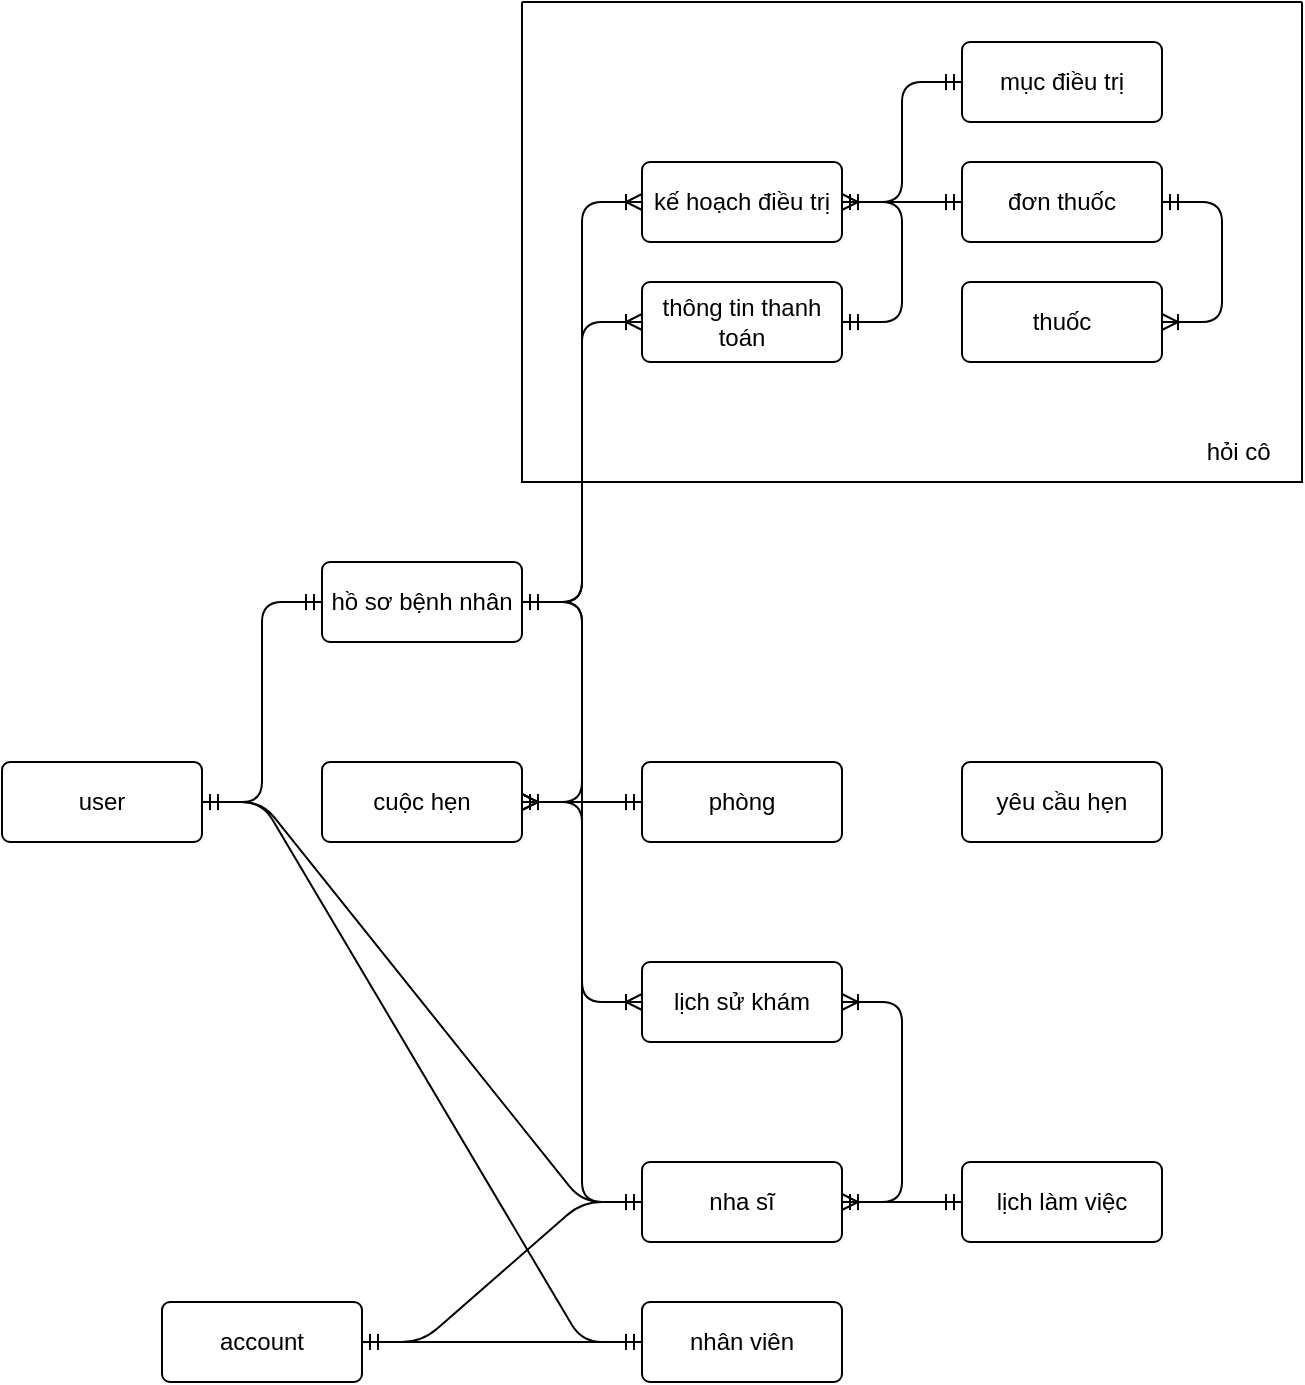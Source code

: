 <mxfile>
    <diagram id="1bojkpimTIEtdHy3e3cQ" name="Page-1">
        <mxGraphModel dx="1058" dy="692" grid="1" gridSize="10" guides="1" tooltips="1" connect="1" arrows="1" fold="1" page="1" pageScale="1" pageWidth="850" pageHeight="1100" math="0" shadow="0">
            <root>
                <mxCell id="0"/>
                <mxCell id="1" parent="0"/>
                <mxCell id="3" value="kế hoạch điều trị&lt;br&gt;" style="rounded=1;arcSize=10;whiteSpace=wrap;html=1;align=center;" parent="1" vertex="1">
                    <mxGeometry x="320" y="100" width="100" height="40" as="geometry"/>
                </mxCell>
                <mxCell id="4" value="hồ sơ bệnh nhân&lt;br&gt;" style="rounded=1;arcSize=10;whiteSpace=wrap;html=1;align=center;" parent="1" vertex="1">
                    <mxGeometry x="160" y="300" width="100" height="40" as="geometry"/>
                </mxCell>
                <mxCell id="5" value="" style="edgeStyle=entityRelationEdgeStyle;fontSize=12;html=1;endArrow=ERoneToMany;startArrow=ERmandOne;exitX=1;exitY=0.5;exitDx=0;exitDy=0;entryX=0;entryY=0.5;entryDx=0;entryDy=0;" parent="1" source="4" target="3" edge="1">
                    <mxGeometry width="100" height="100" relative="1" as="geometry">
                        <mxPoint x="370" y="550" as="sourcePoint"/>
                        <mxPoint x="470" y="450" as="targetPoint"/>
                    </mxGeometry>
                </mxCell>
                <mxCell id="6" value="" style="edgeStyle=entityRelationEdgeStyle;fontSize=12;html=1;endArrow=ERoneToMany;startArrow=ERmandOne;entryX=0;entryY=0.5;entryDx=0;entryDy=0;exitX=1;exitY=0.5;exitDx=0;exitDy=0;" parent="1" source="4" target="2" edge="1">
                    <mxGeometry width="100" height="100" relative="1" as="geometry">
                        <mxPoint x="230" y="290" as="sourcePoint"/>
                        <mxPoint x="410" y="260" as="targetPoint"/>
                    </mxGeometry>
                </mxCell>
                <mxCell id="8" value="" style="edgeStyle=entityRelationEdgeStyle;fontSize=12;html=1;endArrow=ERmandOne;startArrow=ERmandOne;exitX=1;exitY=0.5;exitDx=0;exitDy=0;" parent="1" source="3" target="7" edge="1">
                    <mxGeometry width="100" height="100" relative="1" as="geometry">
                        <mxPoint x="290" y="340" as="sourcePoint"/>
                        <mxPoint x="390" y="240" as="targetPoint"/>
                    </mxGeometry>
                </mxCell>
                <mxCell id="10" value="" style="edgeStyle=entityRelationEdgeStyle;fontSize=12;html=1;endArrow=ERoneToMany;startArrow=ERmandOne;" parent="1" source="2" target="3" edge="1">
                    <mxGeometry width="100" height="100" relative="1" as="geometry">
                        <mxPoint x="290" y="340" as="sourcePoint"/>
                        <mxPoint x="390" y="240" as="targetPoint"/>
                    </mxGeometry>
                </mxCell>
                <mxCell id="12" value="" style="edgeStyle=entityRelationEdgeStyle;fontSize=12;html=1;endArrow=ERmandOne;startArrow=ERmandOne;entryX=0;entryY=0.5;entryDx=0;entryDy=0;" parent="1" target="11" edge="1" source="3">
                    <mxGeometry width="100" height="100" relative="1" as="geometry">
                        <mxPoint x="360" y="120" as="sourcePoint"/>
                        <mxPoint x="390" y="230" as="targetPoint"/>
                    </mxGeometry>
                </mxCell>
                <mxCell id="13" value="nha sĩ&lt;br&gt;" style="rounded=1;arcSize=10;whiteSpace=wrap;html=1;align=center;" parent="1" vertex="1">
                    <mxGeometry x="320" y="600" width="100" height="40" as="geometry"/>
                </mxCell>
                <mxCell id="15" value="cuộc hẹn&lt;br&gt;" style="rounded=1;arcSize=10;whiteSpace=wrap;html=1;align=center;" parent="1" vertex="1">
                    <mxGeometry x="160" y="400" width="100" height="40" as="geometry"/>
                </mxCell>
                <mxCell id="20" value="" style="edgeStyle=entityRelationEdgeStyle;fontSize=12;html=1;endArrow=ERoneToMany;startArrow=ERmandOne;exitX=0;exitY=0.5;exitDx=0;exitDy=0;entryX=1;entryY=0.5;entryDx=0;entryDy=0;" parent="1" source="13" target="15" edge="1">
                    <mxGeometry width="100" height="100" relative="1" as="geometry">
                        <mxPoint x="320" y="430" as="sourcePoint"/>
                        <mxPoint x="420" y="330" as="targetPoint"/>
                    </mxGeometry>
                </mxCell>
                <mxCell id="22" value="" style="edgeStyle=entityRelationEdgeStyle;fontSize=12;html=1;endArrow=ERoneToMany;startArrow=ERmandOne;" parent="1" source="4" target="15" edge="1">
                    <mxGeometry width="100" height="100" relative="1" as="geometry">
                        <mxPoint x="320" y="430" as="sourcePoint"/>
                        <mxPoint x="420" y="330" as="targetPoint"/>
                    </mxGeometry>
                </mxCell>
                <mxCell id="23" value="lịch làm việc" style="rounded=1;arcSize=10;whiteSpace=wrap;html=1;align=center;" parent="1" vertex="1">
                    <mxGeometry x="480" y="600" width="100" height="40" as="geometry"/>
                </mxCell>
                <mxCell id="25" value="phòng&lt;br&gt;" style="rounded=1;arcSize=10;whiteSpace=wrap;html=1;align=center;" parent="1" vertex="1">
                    <mxGeometry x="320" y="400" width="100" height="40" as="geometry"/>
                </mxCell>
                <mxCell id="26" value="" style="edgeStyle=entityRelationEdgeStyle;fontSize=12;html=1;endArrow=ERmandOne;startArrow=ERmandOne;" parent="1" source="15" target="25" edge="1">
                    <mxGeometry width="100" height="100" relative="1" as="geometry">
                        <mxPoint x="330" y="420" as="sourcePoint"/>
                        <mxPoint x="430" y="320" as="targetPoint"/>
                    </mxGeometry>
                </mxCell>
                <mxCell id="29" value="account" style="rounded=1;arcSize=10;whiteSpace=wrap;html=1;align=center;" parent="1" vertex="1">
                    <mxGeometry x="80" y="670" width="100" height="40" as="geometry"/>
                </mxCell>
                <mxCell id="32" value="" style="edgeStyle=entityRelationEdgeStyle;fontSize=12;html=1;endArrow=ERmandOne;startArrow=ERmandOne;" parent="1" source="29" target="13" edge="1">
                    <mxGeometry width="100" height="100" relative="1" as="geometry">
                        <mxPoint x="280" y="680" as="sourcePoint"/>
                        <mxPoint x="380" y="580" as="targetPoint"/>
                    </mxGeometry>
                </mxCell>
                <mxCell id="33" value="nhân viên&lt;br&gt;" style="rounded=1;arcSize=10;whiteSpace=wrap;html=1;align=center;" parent="1" vertex="1">
                    <mxGeometry x="320" y="670" width="100" height="40" as="geometry"/>
                </mxCell>
                <mxCell id="36" value="" style="edgeStyle=entityRelationEdgeStyle;fontSize=12;html=1;endArrow=ERmandOne;startArrow=ERmandOne;" parent="1" source="29" target="33" edge="1">
                    <mxGeometry width="100" height="100" relative="1" as="geometry">
                        <mxPoint x="200" y="630" as="sourcePoint"/>
                        <mxPoint x="300" y="530" as="targetPoint"/>
                    </mxGeometry>
                </mxCell>
                <mxCell id="41" value="" style="edgeStyle=entityRelationEdgeStyle;fontSize=12;html=1;endArrow=ERoneToMany;startArrow=ERmandOne;" parent="1" source="23" target="13" edge="1">
                    <mxGeometry width="100" height="100" relative="1" as="geometry">
                        <mxPoint x="370" y="480" as="sourcePoint"/>
                        <mxPoint x="470" y="380" as="targetPoint"/>
                    </mxGeometry>
                </mxCell>
                <mxCell id="42" value="user" style="rounded=1;arcSize=10;whiteSpace=wrap;html=1;align=center;" parent="1" vertex="1">
                    <mxGeometry y="400" width="100" height="40" as="geometry"/>
                </mxCell>
                <mxCell id="43" value="" style="edgeStyle=entityRelationEdgeStyle;fontSize=12;html=1;endArrow=ERmandOne;startArrow=ERmandOne;entryX=0;entryY=0.5;entryDx=0;entryDy=0;" parent="1" source="42" target="4" edge="1">
                    <mxGeometry width="100" height="100" relative="1" as="geometry">
                        <mxPoint x="420" y="460" as="sourcePoint"/>
                        <mxPoint x="520" y="360" as="targetPoint"/>
                    </mxGeometry>
                </mxCell>
                <mxCell id="44" value="" style="edgeStyle=entityRelationEdgeStyle;fontSize=12;html=1;endArrow=ERmandOne;startArrow=ERmandOne;exitX=1;exitY=0.5;exitDx=0;exitDy=0;" parent="1" source="42" target="13" edge="1">
                    <mxGeometry width="100" height="100" relative="1" as="geometry">
                        <mxPoint x="40" y="560.0" as="sourcePoint"/>
                        <mxPoint x="160" y="460.0" as="targetPoint"/>
                    </mxGeometry>
                </mxCell>
                <mxCell id="45" value="" style="edgeStyle=entityRelationEdgeStyle;fontSize=12;html=1;endArrow=ERmandOne;startArrow=ERmandOne;exitX=1;exitY=0.5;exitDx=0;exitDy=0;" parent="1" source="42" edge="1" target="33">
                    <mxGeometry width="100" height="100" relative="1" as="geometry">
                        <mxPoint x="60" y="440.0" as="sourcePoint"/>
                        <mxPoint x="290" y="580" as="targetPoint"/>
                    </mxGeometry>
                </mxCell>
                <mxCell id="46" value="yêu cầu hẹn" style="rounded=1;arcSize=10;whiteSpace=wrap;html=1;align=center;" parent="1" vertex="1">
                    <mxGeometry x="480" y="400" width="100" height="40" as="geometry"/>
                </mxCell>
                <mxCell id="47" value="lịch sử khám" style="rounded=1;arcSize=10;whiteSpace=wrap;html=1;align=center;" vertex="1" parent="1">
                    <mxGeometry x="320" y="500" width="100" height="40" as="geometry"/>
                </mxCell>
                <mxCell id="48" value="" style="edgeStyle=entityRelationEdgeStyle;fontSize=12;html=1;endArrow=ERoneToMany;startArrow=ERmandOne;" edge="1" parent="1" source="13" target="47">
                    <mxGeometry width="100" height="100" relative="1" as="geometry">
                        <mxPoint x="250" y="580" as="sourcePoint"/>
                        <mxPoint x="350" y="480" as="targetPoint"/>
                    </mxGeometry>
                </mxCell>
                <mxCell id="49" value="" style="edgeStyle=entityRelationEdgeStyle;fontSize=12;html=1;endArrow=ERoneToMany;startArrow=ERmandOne;" edge="1" parent="1" source="4" target="47">
                    <mxGeometry width="100" height="100" relative="1" as="geometry">
                        <mxPoint x="330" y="630" as="sourcePoint"/>
                        <mxPoint x="360" y="530" as="targetPoint"/>
                    </mxGeometry>
                </mxCell>
                <mxCell id="51" value="" style="swimlane;startSize=0;" vertex="1" parent="1">
                    <mxGeometry x="260" y="20" width="390" height="240" as="geometry"/>
                </mxCell>
                <mxCell id="52" value="hỏi cô&amp;nbsp;" style="text;html=1;strokeColor=none;fillColor=none;align=center;verticalAlign=middle;whiteSpace=wrap;rounded=0;" vertex="1" parent="51">
                    <mxGeometry x="330" y="210" width="60" height="30" as="geometry"/>
                </mxCell>
                <mxCell id="11" value="đơn thuốc&lt;br&gt;" style="rounded=1;arcSize=10;whiteSpace=wrap;html=1;align=center;" parent="51" vertex="1">
                    <mxGeometry x="220" y="80" width="100" height="40" as="geometry"/>
                </mxCell>
                <mxCell id="39" value="thuốc&lt;br&gt;" style="rounded=1;arcSize=10;whiteSpace=wrap;html=1;align=center;" parent="51" vertex="1">
                    <mxGeometry x="220" y="140" width="100" height="40" as="geometry"/>
                </mxCell>
                <mxCell id="40" value="" style="edgeStyle=entityRelationEdgeStyle;fontSize=12;html=1;endArrow=ERoneToMany;startArrow=ERmandOne;" parent="51" source="11" target="39" edge="1">
                    <mxGeometry width="100" height="100" relative="1" as="geometry">
                        <mxPoint x="100" y="410" as="sourcePoint"/>
                        <mxPoint x="200" y="310" as="targetPoint"/>
                    </mxGeometry>
                </mxCell>
                <mxCell id="7" value="mục điều trị&lt;br&gt;" style="rounded=1;arcSize=10;whiteSpace=wrap;html=1;align=center;" parent="51" vertex="1">
                    <mxGeometry x="220" y="20" width="100" height="40" as="geometry"/>
                </mxCell>
                <mxCell id="2" value="thông tin thanh toán&lt;br&gt;" style="rounded=1;arcSize=10;whiteSpace=wrap;html=1;align=center;" parent="51" vertex="1">
                    <mxGeometry x="60" y="140" width="100" height="40" as="geometry"/>
                </mxCell>
            </root>
        </mxGraphModel>
    </diagram>
</mxfile>